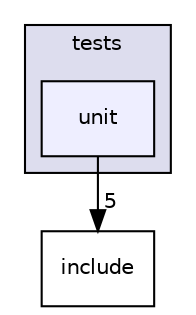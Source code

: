 digraph "tdms/tests/unit" {
  compound=true
  node [ fontsize="10", fontname="Helvetica"];
  edge [ labelfontsize="10", labelfontname="Helvetica"];
  subgraph clusterdir_99e68cfdfe0514ef618d04f980ae72d7 {
    graph [ bgcolor="#ddddee", pencolor="black", label="tests" fontname="Helvetica", fontsize="10", URL="dir_99e68cfdfe0514ef618d04f980ae72d7.html"]
  dir_35da79734557ee91ec31d6196f63b455 [shape=box, label="unit", style="filled", fillcolor="#eeeeff", pencolor="black", URL="dir_35da79734557ee91ec31d6196f63b455.html"];
  }
  dir_31151eb6fe72a8c6f09675be35b4e99c [shape=box label="include" URL="dir_31151eb6fe72a8c6f09675be35b4e99c.html"];
  dir_35da79734557ee91ec31d6196f63b455->dir_31151eb6fe72a8c6f09675be35b4e99c [headlabel="5", labeldistance=1.5 headhref="dir_000005_000002.html"];
}
